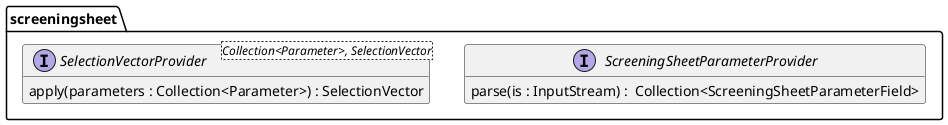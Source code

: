 @startuml TenantInterfaces.png
hide empty members

skinparam componentStyle uml2
'skinparam component {
'  BorderColor #grey
'  BackgroundColor #white
'}
package screeningsheet {
    interface ScreeningSheetParameterProvider {
        parse(is : InputStream) :  Collection<ScreeningSheetParameterField>
    }

    interface SelectionVectorProvider<Collection<Parameter>, SelectionVector> {
        apply(parameters : Collection<Parameter>) : SelectionVector
    }
}
@enduml